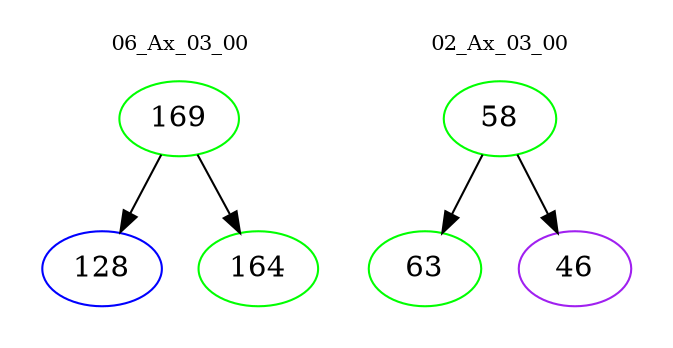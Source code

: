 digraph{
subgraph cluster_0 {
color = white
label = "06_Ax_03_00";
fontsize=10;
T0_169 [label="169", color="green"]
T0_169 -> T0_128 [color="black"]
T0_128 [label="128", color="blue"]
T0_169 -> T0_164 [color="black"]
T0_164 [label="164", color="green"]
}
subgraph cluster_1 {
color = white
label = "02_Ax_03_00";
fontsize=10;
T1_58 [label="58", color="green"]
T1_58 -> T1_63 [color="black"]
T1_63 [label="63", color="green"]
T1_58 -> T1_46 [color="black"]
T1_46 [label="46", color="purple"]
}
}
